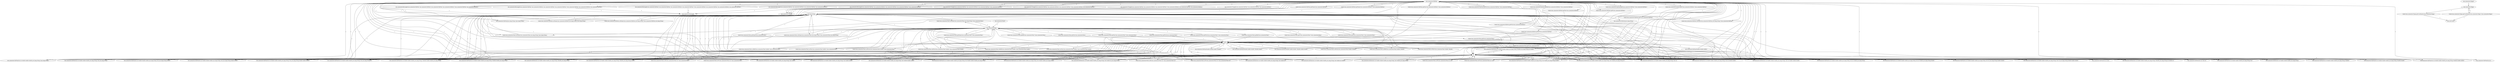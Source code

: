 digraph net{
"cmu.symonster.MyPoint"->"(static)cmu.symonster.MyPoint.getName(cmu.symonster.MyPoint )"[label="1"]
"cmu.symonster.MyPoint"->"(static)cmu.symonster.MyPoint.getName(cmu.symonster.MyPoint )(cmu.symonster.MyPoint )"[label="1"]
"cmu.symonster.MyPoint"->"(static)cmu.symonster.MyPoint.getPitch(cmu.symonster.MyPoint )"[label="1"]
"cmu.symonster.MyPoint"->"(static)cmu.symonster.MyPoint.getPitch(cmu.symonster.MyPoint )(cmu.symonster.MyPoint )"[label="1"]
"cmu.symonster.MyPoint"->"(static)cmu.symonster.MyPoint.getRoll(cmu.symonster.MyPoint )"[label="1"]
"cmu.symonster.MyPoint"->"(static)cmu.symonster.MyPoint.getRoll(cmu.symonster.MyPoint )(cmu.symonster.MyPoint )"[label="1"]
"cmu.symonster.MyPoint"->"(static)cmu.symonster.MyPoint.getX(cmu.symonster.MyPoint )"[label="1"]
"cmu.symonster.MyPoint"->"(static)cmu.symonster.MyPoint.getX(cmu.symonster.MyPoint )(cmu.symonster.MyPoint )"[label="1"]
"cmu.symonster.MyPoint"->"(static)cmu.symonster.MyPoint.getY(cmu.symonster.MyPoint )"[label="1"]
"cmu.symonster.MyPoint"->"(static)cmu.symonster.MyPoint.getY(cmu.symonster.MyPoint )(cmu.symonster.MyPoint )"[label="1"]
"cmu.symonster.MyPoint"->"(static)cmu.symonster.MyPoint.getYaw(cmu.symonster.MyPoint )"[label="1"]
"cmu.symonster.MyPoint"->"(static)cmu.symonster.MyPoint.getYaw(cmu.symonster.MyPoint )(cmu.symonster.MyPoint )"[label="1"]
"cmu.symonster.MyPoint"->"(static)cmu.symonster.MyPoint.setName(cmu.symonster.MyPoint java.lang.String )(cmu.symonster.MyPoint )"[label="1"]
"cmu.symonster.MyPoint"->"(static)cmu.symonster.MyPoint.setName(cmu.symonster.MyPoint java.lang.String )(cmu.symonster.MyPoint java.lang.String )"[label="1"]
"cmu.symonster.MyPoint"->"(static)cmu.symonster.MyPoint.setName(cmu.symonster.MyPoint java.lang.String )(java.lang.String )"[label="1"]
"cmu.symonster.MyPoint"->"cmu.symonster.Rectangle(cmu.symonster.MyPoint cmu.symonster.MyPoint cmu.symonster.MyPoint cmu.symonster.MyPoint )"[label="4"]
"cmu.symonster.MyPoint"->"cmu.symonster.Rectangle(cmu.symonster.MyPoint cmu.symonster.MyPoint cmu.symonster.MyPoint cmu.symonster.MyPoint )(cmu.symonster.MyPoint )"[label="4"]
"cmu.symonster.MyPoint"->"cmu.symonster.Rectangle(cmu.symonster.MyPoint cmu.symonster.MyPoint cmu.symonster.MyPoint cmu.symonster.MyPoint )(cmu.symonster.MyPoint cmu.symonster.MyPoint )"[label="4"]
"cmu.symonster.MyPoint"->"cmu.symonster.Rectangle(cmu.symonster.MyPoint cmu.symonster.MyPoint cmu.symonster.MyPoint cmu.symonster.MyPoint )(cmu.symonster.MyPoint cmu.symonster.MyPoint cmu.symonster.MyPoint )"[label="4"]
"cmu.symonster.MyPoint"->"cmu.symonster.Rectangle(cmu.symonster.MyPoint cmu.symonster.MyPoint cmu.symonster.MyPoint cmu.symonster.MyPoint )(cmu.symonster.MyPoint cmu.symonster.MyPoint cmu.symonster.MyPoint cmu.symonster.MyPoint )"[label="4"]
"cmu.symonster.MyPoint"->"cmu.symonster.Triangle(cmu.symonster.MyPoint cmu.symonster.MyPoint cmu.symonster.MyPoint )"[label="3"]
"cmu.symonster.MyPoint"->"cmu.symonster.Triangle(cmu.symonster.MyPoint cmu.symonster.MyPoint cmu.symonster.MyPoint )(cmu.symonster.MyPoint )"[label="3"]
"cmu.symonster.MyPoint"->"cmu.symonster.Triangle(cmu.symonster.MyPoint cmu.symonster.MyPoint cmu.symonster.MyPoint )(cmu.symonster.MyPoint cmu.symonster.MyPoint )"[label="3"]
"cmu.symonster.MyPoint"->"cmu.symonster.Triangle(cmu.symonster.MyPoint cmu.symonster.MyPoint cmu.symonster.MyPoint )(cmu.symonster.MyPoint cmu.symonster.MyPoint cmu.symonster.MyPoint )"[label="3"]
"cmu.symonster.Point"->"(static)cmu.symonster.Point.getName(cmu.symonster.Point )"[label="1"]
"cmu.symonster.Point"->"(static)cmu.symonster.Point.getName(cmu.symonster.Point )(cmu.symonster.Point )"[label="1"]
"cmu.symonster.Point"->"(static)cmu.symonster.Point.getPitch(cmu.symonster.Point )"[label="1"]
"cmu.symonster.Point"->"(static)cmu.symonster.Point.getPitch(cmu.symonster.Point )(cmu.symonster.Point )"[label="1"]
"cmu.symonster.Point"->"(static)cmu.symonster.Point.getRoll(cmu.symonster.Point )"[label="1"]
"cmu.symonster.Point"->"(static)cmu.symonster.Point.getRoll(cmu.symonster.Point )(cmu.symonster.Point )"[label="1"]
"cmu.symonster.Point"->"(static)cmu.symonster.Point.getX(cmu.symonster.Point )"[label="1"]
"cmu.symonster.Point"->"(static)cmu.symonster.Point.getX(cmu.symonster.Point )(cmu.symonster.Point )"[label="1"]
"cmu.symonster.Point"->"(static)cmu.symonster.Point.getY(cmu.symonster.Point )"[label="1"]
"cmu.symonster.Point"->"(static)cmu.symonster.Point.getY(cmu.symonster.Point )(cmu.symonster.Point )"[label="1"]
"cmu.symonster.Point"->"(static)cmu.symonster.Point.getYaw(cmu.symonster.Point )"[label="1"]
"cmu.symonster.Point"->"(static)cmu.symonster.Point.getYaw(cmu.symonster.Point )(cmu.symonster.Point )"[label="1"]
"cmu.symonster.Point"->"(static)cmu.symonster.Point.setName(cmu.symonster.Point java.lang.String )(cmu.symonster.Point )"[label="1"]
"cmu.symonster.Point"->"(static)cmu.symonster.Point.setName(cmu.symonster.Point java.lang.String )(cmu.symonster.Point java.lang.String )"[label="1"]
"cmu.symonster.Point"->"(static)cmu.symonster.Point.setName(cmu.symonster.Point java.lang.String )(java.lang.String )"[label="1"]
"cmu.symonster.Point"->"(static)cmu.symonster.Point.setPitch(cmu.symonster.Point double )(cmu.symonster.Point )"[label="1"]
"cmu.symonster.Point"->"(static)cmu.symonster.Point.setPitch(cmu.symonster.Point double )(cmu.symonster.Point double )"[label="1"]
"cmu.symonster.Point"->"(static)cmu.symonster.Point.setPitch(cmu.symonster.Point double )(double )"[label="1"]
"cmu.symonster.Point"->"(static)cmu.symonster.Point.setRoll(cmu.symonster.Point double )(cmu.symonster.Point )"[label="1"]
"cmu.symonster.Point"->"(static)cmu.symonster.Point.setRoll(cmu.symonster.Point double )(cmu.symonster.Point double )"[label="1"]
"cmu.symonster.Point"->"(static)cmu.symonster.Point.setRoll(cmu.symonster.Point double )(double )"[label="1"]
"cmu.symonster.Point"->"(static)cmu.symonster.Point.setX(cmu.symonster.Point int )(cmu.symonster.Point )"[label="1"]
"cmu.symonster.Point"->"(static)cmu.symonster.Point.setX(cmu.symonster.Point int )(cmu.symonster.Point int )"[label="1"]
"cmu.symonster.Point"->"(static)cmu.symonster.Point.setX(cmu.symonster.Point int )(int )"[label="1"]
"cmu.symonster.Point"->"(static)cmu.symonster.Point.setY(cmu.symonster.Point int )(cmu.symonster.Point )"[label="1"]
"cmu.symonster.Point"->"(static)cmu.symonster.Point.setY(cmu.symonster.Point int )(cmu.symonster.Point int )"[label="1"]
"cmu.symonster.Point"->"(static)cmu.symonster.Point.setY(cmu.symonster.Point int )(int )"[label="1"]
"cmu.symonster.Point"->"(static)cmu.symonster.Point.setYaw(cmu.symonster.Point double )(cmu.symonster.Point )"[label="1"]
"cmu.symonster.Point"->"(static)cmu.symonster.Point.setYaw(cmu.symonster.Point double )(cmu.symonster.Point double )"[label="1"]
"cmu.symonster.Point"->"(static)cmu.symonster.Point.setYaw(cmu.symonster.Point double )(double )"[label="1"]
"cmu.symonster.Shape"->"(static)cmu.symonster.Shape.getCoordinates(cmu.symonster.Shape )"[label="1"]
"cmu.symonster.Shape"->"(static)cmu.symonster.Shape.getCoordinates(cmu.symonster.Shape )(cmu.symonster.Shape )"[label="1"]
"double"->"(static)cmu.symonster.Point.setPitch(cmu.symonster.Point double )(cmu.symonster.Point )"[label="1"]
"double"->"(static)cmu.symonster.Point.setPitch(cmu.symonster.Point double )(cmu.symonster.Point double )"[label="1"]
"double"->"(static)cmu.symonster.Point.setPitch(cmu.symonster.Point double )(double )"[label="1"]
"double"->"(static)cmu.symonster.Point.setRoll(cmu.symonster.Point double )(cmu.symonster.Point )"[label="1"]
"double"->"(static)cmu.symonster.Point.setRoll(cmu.symonster.Point double )(cmu.symonster.Point double )"[label="1"]
"double"->"(static)cmu.symonster.Point.setRoll(cmu.symonster.Point double )(double )"[label="1"]
"double"->"(static)cmu.symonster.Point.setYaw(cmu.symonster.Point double )(cmu.symonster.Point )"[label="1"]
"double"->"(static)cmu.symonster.Point.setYaw(cmu.symonster.Point double )(cmu.symonster.Point double )"[label="1"]
"double"->"(static)cmu.symonster.Point.setYaw(cmu.symonster.Point double )(double )"[label="1"]
"double"->"cmu.symonster.MyPoint(double double double )"[label="3"]
"double"->"cmu.symonster.MyPoint(double double double )(double )"[label="3"]
"double"->"cmu.symonster.MyPoint(double double double )(double double )"[label="3"]
"double"->"cmu.symonster.MyPoint(double double double )(double double double )"[label="3"]
"double"->"cmu.symonster.MyPoint(int int double double double java.lang.String )"[label="3"]
"double"->"cmu.symonster.MyPoint(int int double double double java.lang.String )(double )"[label="3"]
"double"->"cmu.symonster.MyPoint(int int double double double java.lang.String )(double double )"[label="3"]
"double"->"cmu.symonster.MyPoint(int int double double double java.lang.String )(double double double )"[label="3"]
"double"->"cmu.symonster.MyPoint(int int double double double java.lang.String )(double double double java.lang.String )"[label="3"]
"double"->"cmu.symonster.MyPoint(int int double double double java.lang.String )(double double java.lang.String )"[label="3"]
"double"->"cmu.symonster.MyPoint(int int double double double java.lang.String )(double java.lang.String )"[label="3"]
"double"->"cmu.symonster.MyPoint(int int double double double java.lang.String )(double java.lang.String double )"[label="3"]
"double"->"cmu.symonster.MyPoint(int int double double double java.lang.String )(double java.lang.String int double )"[label="3"]
"double"->"cmu.symonster.MyPoint(int int double double double java.lang.String )(double java.lang.String int double int )"[label="3"]
"double"->"cmu.symonster.MyPoint(int int double double double java.lang.String )(int )"[label="3"]
"double"->"cmu.symonster.MyPoint(int int double double double java.lang.String )(int double )"[label="3"]
"double"->"cmu.symonster.MyPoint(int int double double double java.lang.String )(int double double )"[label="3"]
"double"->"cmu.symonster.MyPoint(int int double double double java.lang.String )(int double double double )"[label="3"]
"double"->"cmu.symonster.MyPoint(int int double double double java.lang.String )(int double double double java.lang.String )"[label="3"]
"double"->"cmu.symonster.MyPoint(int int double double double java.lang.String )(int double double java.lang.String )"[label="3"]
"double"->"cmu.symonster.MyPoint(int int double double double java.lang.String )(int double int )"[label="3"]
"double"->"cmu.symonster.MyPoint(int int double double double java.lang.String )(int double int double )"[label="3"]
"double"->"cmu.symonster.MyPoint(int int double double double java.lang.String )(int double int java.lang.String )"[label="3"]
"double"->"cmu.symonster.MyPoint(int int double double double java.lang.String )(int double java.lang.String )"[label="3"]
"double"->"cmu.symonster.MyPoint(int int double double double java.lang.String )(int double java.lang.String double )"[label="3"]
"double"->"cmu.symonster.MyPoint(int int double double double java.lang.String )(int double java.lang.String int )"[label="3"]
"double"->"cmu.symonster.MyPoint(int int double double double java.lang.String )(int int )"[label="3"]
"double"->"cmu.symonster.MyPoint(int int double double double java.lang.String )(int int double double )"[label="3"]
"double"->"cmu.symonster.MyPoint(int int double double double java.lang.String )(int int double double double )"[label="3"]
"double"->"cmu.symonster.MyPoint(int int double double double java.lang.String )(int int double java.lang.String )"[label="3"]
"double"->"cmu.symonster.MyPoint(int int double double double java.lang.String )(int int double java.lang.String double )"[label="3"]
"double"->"cmu.symonster.MyPoint(int int double double double java.lang.String )(int int java.lang.String double double )"[label="3"]
"double"->"cmu.symonster.MyPoint(int int double double double java.lang.String )(int int java.lang.String double double double )"[label="3"]
"double"->"cmu.symonster.MyPoint(int int double double double java.lang.String )(int java.lang.String )"[label="3"]
"double"->"cmu.symonster.MyPoint(int int double double double java.lang.String )(int java.lang.String double )"[label="3"]
"double"->"cmu.symonster.MyPoint(int int double double double java.lang.String )(int java.lang.String double double )"[label="3"]
"double"->"cmu.symonster.MyPoint(int int double double double java.lang.String )(int java.lang.String double double double )"[label="3"]
"double"->"cmu.symonster.MyPoint(int int double double double java.lang.String )(int java.lang.String int )"[label="3"]
"double"->"cmu.symonster.MyPoint(int int double double double java.lang.String )(java.lang.String )"[label="3"]
"int"->"(static)cmu.symonster.Point.setX(cmu.symonster.Point int )(cmu.symonster.Point )"[label="1"]
"int"->"(static)cmu.symonster.Point.setX(cmu.symonster.Point int )(cmu.symonster.Point int )"[label="1"]
"int"->"(static)cmu.symonster.Point.setX(cmu.symonster.Point int )(int )"[label="1"]
"int"->"(static)cmu.symonster.Point.setY(cmu.symonster.Point int )(cmu.symonster.Point )"[label="1"]
"int"->"(static)cmu.symonster.Point.setY(cmu.symonster.Point int )(cmu.symonster.Point int )"[label="1"]
"int"->"(static)cmu.symonster.Point.setY(cmu.symonster.Point int )(int )"[label="1"]
"int"->"cmu.symonster.MyPoint(int int )"[label="2"]
"int"->"cmu.symonster.MyPoint(int int )(int )"[label="2"]
"int"->"cmu.symonster.MyPoint(int int )(int int )"[label="2"]
"int"->"cmu.symonster.MyPoint(int int double double double java.lang.String )"[label="2"]
"int"->"cmu.symonster.MyPoint(int int double double double java.lang.String )(double )"[label="2"]
"int"->"cmu.symonster.MyPoint(int int double double double java.lang.String )(double double )"[label="2"]
"int"->"cmu.symonster.MyPoint(int int double double double java.lang.String )(double double double )"[label="2"]
"int"->"cmu.symonster.MyPoint(int int double double double java.lang.String )(double double double java.lang.String )"[label="2"]
"int"->"cmu.symonster.MyPoint(int int double double double java.lang.String )(double double java.lang.String )"[label="2"]
"int"->"cmu.symonster.MyPoint(int int double double double java.lang.String )(double java.lang.String )"[label="2"]
"int"->"cmu.symonster.MyPoint(int int double double double java.lang.String )(double java.lang.String double )"[label="2"]
"int"->"cmu.symonster.MyPoint(int int double double double java.lang.String )(double java.lang.String int double )"[label="2"]
"int"->"cmu.symonster.MyPoint(int int double double double java.lang.String )(double java.lang.String int double int )"[label="2"]
"int"->"cmu.symonster.MyPoint(int int double double double java.lang.String )(int )"[label="2"]
"int"->"cmu.symonster.MyPoint(int int double double double java.lang.String )(int double )"[label="2"]
"int"->"cmu.symonster.MyPoint(int int double double double java.lang.String )(int double double )"[label="2"]
"int"->"cmu.symonster.MyPoint(int int double double double java.lang.String )(int double double double )"[label="2"]
"int"->"cmu.symonster.MyPoint(int int double double double java.lang.String )(int double double double java.lang.String )"[label="2"]
"int"->"cmu.symonster.MyPoint(int int double double double java.lang.String )(int double double java.lang.String )"[label="2"]
"int"->"cmu.symonster.MyPoint(int int double double double java.lang.String )(int double int )"[label="2"]
"int"->"cmu.symonster.MyPoint(int int double double double java.lang.String )(int double int double )"[label="2"]
"int"->"cmu.symonster.MyPoint(int int double double double java.lang.String )(int double int java.lang.String )"[label="2"]
"int"->"cmu.symonster.MyPoint(int int double double double java.lang.String )(int double java.lang.String )"[label="2"]
"int"->"cmu.symonster.MyPoint(int int double double double java.lang.String )(int double java.lang.String double )"[label="2"]
"int"->"cmu.symonster.MyPoint(int int double double double java.lang.String )(int double java.lang.String int )"[label="2"]
"int"->"cmu.symonster.MyPoint(int int double double double java.lang.String )(int int )"[label="2"]
"int"->"cmu.symonster.MyPoint(int int double double double java.lang.String )(int int double double )"[label="2"]
"int"->"cmu.symonster.MyPoint(int int double double double java.lang.String )(int int double double double )"[label="2"]
"int"->"cmu.symonster.MyPoint(int int double double double java.lang.String )(int int double java.lang.String )"[label="2"]
"int"->"cmu.symonster.MyPoint(int int double double double java.lang.String )(int int double java.lang.String double )"[label="2"]
"int"->"cmu.symonster.MyPoint(int int double double double java.lang.String )(int int java.lang.String double double )"[label="2"]
"int"->"cmu.symonster.MyPoint(int int double double double java.lang.String )(int int java.lang.String double double double )"[label="2"]
"int"->"cmu.symonster.MyPoint(int int double double double java.lang.String )(int java.lang.String )"[label="2"]
"int"->"cmu.symonster.MyPoint(int int double double double java.lang.String )(int java.lang.String double )"[label="2"]
"int"->"cmu.symonster.MyPoint(int int double double double java.lang.String )(int java.lang.String double double )"[label="2"]
"int"->"cmu.symonster.MyPoint(int int double double double java.lang.String )(int java.lang.String double double double )"[label="2"]
"int"->"cmu.symonster.MyPoint(int int double double double java.lang.String )(int java.lang.String int )"[label="2"]
"int"->"cmu.symonster.MyPoint(int int double double double java.lang.String )(java.lang.String )"[label="2"]
"java.lang.String"->"(static)cmu.symonster.MyPoint.setName(cmu.symonster.MyPoint java.lang.String )(cmu.symonster.MyPoint )"[label="1"]
"java.lang.String"->"(static)cmu.symonster.MyPoint.setName(cmu.symonster.MyPoint java.lang.String )(cmu.symonster.MyPoint java.lang.String )"[label="1"]
"java.lang.String"->"(static)cmu.symonster.MyPoint.setName(cmu.symonster.MyPoint java.lang.String )(java.lang.String )"[label="1"]
"java.lang.String"->"(static)cmu.symonster.Point.setName(cmu.symonster.Point java.lang.String )(cmu.symonster.Point )"[label="1"]
"java.lang.String"->"(static)cmu.symonster.Point.setName(cmu.symonster.Point java.lang.String )(cmu.symonster.Point java.lang.String )"[label="1"]
"java.lang.String"->"(static)cmu.symonster.Point.setName(cmu.symonster.Point java.lang.String )(java.lang.String )"[label="1"]
"java.lang.String"->"cmu.symonster.MyPoint(int int double double double java.lang.String )"[label="1"]
"java.lang.String"->"cmu.symonster.MyPoint(int int double double double java.lang.String )(double )"[label="1"]
"java.lang.String"->"cmu.symonster.MyPoint(int int double double double java.lang.String )(double double )"[label="1"]
"java.lang.String"->"cmu.symonster.MyPoint(int int double double double java.lang.String )(double double double )"[label="1"]
"java.lang.String"->"cmu.symonster.MyPoint(int int double double double java.lang.String )(double double double java.lang.String )"[label="1"]
"java.lang.String"->"cmu.symonster.MyPoint(int int double double double java.lang.String )(double double java.lang.String )"[label="1"]
"java.lang.String"->"cmu.symonster.MyPoint(int int double double double java.lang.String )(double java.lang.String )"[label="1"]
"java.lang.String"->"cmu.symonster.MyPoint(int int double double double java.lang.String )(double java.lang.String double )"[label="1"]
"java.lang.String"->"cmu.symonster.MyPoint(int int double double double java.lang.String )(double java.lang.String int double )"[label="1"]
"java.lang.String"->"cmu.symonster.MyPoint(int int double double double java.lang.String )(double java.lang.String int double int )"[label="1"]
"java.lang.String"->"cmu.symonster.MyPoint(int int double double double java.lang.String )(int )"[label="1"]
"java.lang.String"->"cmu.symonster.MyPoint(int int double double double java.lang.String )(int double )"[label="1"]
"java.lang.String"->"cmu.symonster.MyPoint(int int double double double java.lang.String )(int double double )"[label="1"]
"java.lang.String"->"cmu.symonster.MyPoint(int int double double double java.lang.String )(int double double double )"[label="1"]
"java.lang.String"->"cmu.symonster.MyPoint(int int double double double java.lang.String )(int double double double java.lang.String )"[label="1"]
"java.lang.String"->"cmu.symonster.MyPoint(int int double double double java.lang.String )(int double double java.lang.String )"[label="1"]
"java.lang.String"->"cmu.symonster.MyPoint(int int double double double java.lang.String )(int double int )"[label="1"]
"java.lang.String"->"cmu.symonster.MyPoint(int int double double double java.lang.String )(int double int double )"[label="1"]
"java.lang.String"->"cmu.symonster.MyPoint(int int double double double java.lang.String )(int double int java.lang.String )"[label="1"]
"java.lang.String"->"cmu.symonster.MyPoint(int int double double double java.lang.String )(int double java.lang.String )"[label="1"]
"java.lang.String"->"cmu.symonster.MyPoint(int int double double double java.lang.String )(int double java.lang.String double )"[label="1"]
"java.lang.String"->"cmu.symonster.MyPoint(int int double double double java.lang.String )(int double java.lang.String int )"[label="1"]
"java.lang.String"->"cmu.symonster.MyPoint(int int double double double java.lang.String )(int int )"[label="1"]
"java.lang.String"->"cmu.symonster.MyPoint(int int double double double java.lang.String )(int int double double )"[label="1"]
"java.lang.String"->"cmu.symonster.MyPoint(int int double double double java.lang.String )(int int double double double )"[label="1"]
"java.lang.String"->"cmu.symonster.MyPoint(int int double double double java.lang.String )(int int double java.lang.String )"[label="1"]
"java.lang.String"->"cmu.symonster.MyPoint(int int double double double java.lang.String )(int int double java.lang.String double )"[label="1"]
"java.lang.String"->"cmu.symonster.MyPoint(int int double double double java.lang.String )(int int java.lang.String double double )"[label="1"]
"java.lang.String"->"cmu.symonster.MyPoint(int int double double double java.lang.String )(int int java.lang.String double double double )"[label="1"]
"java.lang.String"->"cmu.symonster.MyPoint(int int double double double java.lang.String )(int java.lang.String )"[label="1"]
"java.lang.String"->"cmu.symonster.MyPoint(int int double double double java.lang.String )(int java.lang.String double )"[label="1"]
"java.lang.String"->"cmu.symonster.MyPoint(int int double double double java.lang.String )(int java.lang.String double double )"[label="1"]
"java.lang.String"->"cmu.symonster.MyPoint(int int double double double java.lang.String )(int java.lang.String double double double )"[label="1"]
"java.lang.String"->"cmu.symonster.MyPoint(int int double double double java.lang.String )(int java.lang.String int )"[label="1"]
"java.lang.String"->"cmu.symonster.MyPoint(int int double double double java.lang.String )(java.lang.String )"[label="1"]
"java.lang.String"->"cmu.symonster.MyPoint(java.lang.String )"[label="1"]
"java.lang.String"->"cmu.symonster.MyPoint(java.lang.String )(java.lang.String )"[label="1"]
"(static)cmu.symonster.MyPoint.getName(cmu.symonster.MyPoint )"->"java.lang.String"[label="1"]
"(static)cmu.symonster.MyPoint.getName(cmu.symonster.MyPoint )(cmu.symonster.MyPoint )"->"cmu.symonster.MyPoint"[label="1"]
"(static)cmu.symonster.MyPoint.getName(cmu.symonster.MyPoint )(cmu.symonster.MyPoint )"->"java.lang.String"[label="1"]
"(static)cmu.symonster.MyPoint.getPitch(cmu.symonster.MyPoint )"->"double"[label="1"]
"(static)cmu.symonster.MyPoint.getPitch(cmu.symonster.MyPoint )(cmu.symonster.MyPoint )"->"cmu.symonster.MyPoint"[label="1"]
"(static)cmu.symonster.MyPoint.getPitch(cmu.symonster.MyPoint )(cmu.symonster.MyPoint )"->"double"[label="1"]
"(static)cmu.symonster.MyPoint.getRoll(cmu.symonster.MyPoint )"->"double"[label="1"]
"(static)cmu.symonster.MyPoint.getRoll(cmu.symonster.MyPoint )(cmu.symonster.MyPoint )"->"cmu.symonster.MyPoint"[label="1"]
"(static)cmu.symonster.MyPoint.getRoll(cmu.symonster.MyPoint )(cmu.symonster.MyPoint )"->"double"[label="1"]
"(static)cmu.symonster.MyPoint.getX(cmu.symonster.MyPoint )"->"int"[label="1"]
"(static)cmu.symonster.MyPoint.getX(cmu.symonster.MyPoint )(cmu.symonster.MyPoint )"->"cmu.symonster.MyPoint"[label="1"]
"(static)cmu.symonster.MyPoint.getX(cmu.symonster.MyPoint )(cmu.symonster.MyPoint )"->"int"[label="1"]
"(static)cmu.symonster.MyPoint.getY(cmu.symonster.MyPoint )"->"int"[label="1"]
"(static)cmu.symonster.MyPoint.getY(cmu.symonster.MyPoint )(cmu.symonster.MyPoint )"->"cmu.symonster.MyPoint"[label="1"]
"(static)cmu.symonster.MyPoint.getY(cmu.symonster.MyPoint )(cmu.symonster.MyPoint )"->"int"[label="1"]
"(static)cmu.symonster.MyPoint.getYaw(cmu.symonster.MyPoint )"->"double"[label="1"]
"(static)cmu.symonster.MyPoint.getYaw(cmu.symonster.MyPoint )(cmu.symonster.MyPoint )"->"cmu.symonster.MyPoint"[label="1"]
"(static)cmu.symonster.MyPoint.getYaw(cmu.symonster.MyPoint )(cmu.symonster.MyPoint )"->"double"[label="1"]
"(static)cmu.symonster.MyPoint.setName(cmu.symonster.MyPoint java.lang.String )(cmu.symonster.MyPoint )"->"cmu.symonster.MyPoint"[label="1"]
"(static)cmu.symonster.MyPoint.setName(cmu.symonster.MyPoint java.lang.String )(cmu.symonster.MyPoint java.lang.String )"->"cmu.symonster.MyPoint"[label="1"]
"(static)cmu.symonster.MyPoint.setName(cmu.symonster.MyPoint java.lang.String )(cmu.symonster.MyPoint java.lang.String )"->"java.lang.String"[label="1"]
"(static)cmu.symonster.MyPoint.setName(cmu.symonster.MyPoint java.lang.String )(java.lang.String )"->"java.lang.String"[label="1"]
"(static)cmu.symonster.Point.getName(cmu.symonster.Point )"->"java.lang.String"[label="1"]
"(static)cmu.symonster.Point.getName(cmu.symonster.Point )(cmu.symonster.Point )"->"cmu.symonster.Point"[label="1"]
"(static)cmu.symonster.Point.getName(cmu.symonster.Point )(cmu.symonster.Point )"->"java.lang.String"[label="1"]
"(static)cmu.symonster.Point.getPitch(cmu.symonster.Point )"->"double"[label="1"]
"(static)cmu.symonster.Point.getPitch(cmu.symonster.Point )(cmu.symonster.Point )"->"cmu.symonster.Point"[label="1"]
"(static)cmu.symonster.Point.getPitch(cmu.symonster.Point )(cmu.symonster.Point )"->"double"[label="1"]
"(static)cmu.symonster.Point.getRoll(cmu.symonster.Point )"->"double"[label="1"]
"(static)cmu.symonster.Point.getRoll(cmu.symonster.Point )(cmu.symonster.Point )"->"cmu.symonster.Point"[label="1"]
"(static)cmu.symonster.Point.getRoll(cmu.symonster.Point )(cmu.symonster.Point )"->"double"[label="1"]
"(static)cmu.symonster.Point.getX(cmu.symonster.Point )"->"int"[label="1"]
"(static)cmu.symonster.Point.getX(cmu.symonster.Point )(cmu.symonster.Point )"->"cmu.symonster.Point"[label="1"]
"(static)cmu.symonster.Point.getX(cmu.symonster.Point )(cmu.symonster.Point )"->"int"[label="1"]
"(static)cmu.symonster.Point.getY(cmu.symonster.Point )"->"int"[label="1"]
"(static)cmu.symonster.Point.getY(cmu.symonster.Point )(cmu.symonster.Point )"->"cmu.symonster.Point"[label="1"]
"(static)cmu.symonster.Point.getY(cmu.symonster.Point )(cmu.symonster.Point )"->"int"[label="1"]
"(static)cmu.symonster.Point.getYaw(cmu.symonster.Point )"->"double"[label="1"]
"(static)cmu.symonster.Point.getYaw(cmu.symonster.Point )(cmu.symonster.Point )"->"cmu.symonster.Point"[label="1"]
"(static)cmu.symonster.Point.getYaw(cmu.symonster.Point )(cmu.symonster.Point )"->"double"[label="1"]
"(static)cmu.symonster.Point.setName(cmu.symonster.Point java.lang.String )(cmu.symonster.Point )"->"cmu.symonster.Point"[label="1"]
"(static)cmu.symonster.Point.setName(cmu.symonster.Point java.lang.String )(cmu.symonster.Point java.lang.String )"->"cmu.symonster.Point"[label="1"]
"(static)cmu.symonster.Point.setName(cmu.symonster.Point java.lang.String )(cmu.symonster.Point java.lang.String )"->"java.lang.String"[label="1"]
"(static)cmu.symonster.Point.setName(cmu.symonster.Point java.lang.String )(java.lang.String )"->"java.lang.String"[label="1"]
"(static)cmu.symonster.Point.setPitch(cmu.symonster.Point double )(cmu.symonster.Point )"->"cmu.symonster.Point"[label="1"]
"(static)cmu.symonster.Point.setPitch(cmu.symonster.Point double )(cmu.symonster.Point double )"->"cmu.symonster.Point"[label="1"]
"(static)cmu.symonster.Point.setPitch(cmu.symonster.Point double )(cmu.symonster.Point double )"->"double"[label="1"]
"(static)cmu.symonster.Point.setPitch(cmu.symonster.Point double )(double )"->"double"[label="1"]
"(static)cmu.symonster.Point.setRoll(cmu.symonster.Point double )(cmu.symonster.Point )"->"cmu.symonster.Point"[label="1"]
"(static)cmu.symonster.Point.setRoll(cmu.symonster.Point double )(cmu.symonster.Point double )"->"cmu.symonster.Point"[label="1"]
"(static)cmu.symonster.Point.setRoll(cmu.symonster.Point double )(cmu.symonster.Point double )"->"double"[label="1"]
"(static)cmu.symonster.Point.setRoll(cmu.symonster.Point double )(double )"->"double"[label="1"]
"(static)cmu.symonster.Point.setX(cmu.symonster.Point int )(cmu.symonster.Point )"->"cmu.symonster.Point"[label="1"]
"(static)cmu.symonster.Point.setX(cmu.symonster.Point int )(cmu.symonster.Point int )"->"cmu.symonster.Point"[label="1"]
"(static)cmu.symonster.Point.setX(cmu.symonster.Point int )(cmu.symonster.Point int )"->"int"[label="1"]
"(static)cmu.symonster.Point.setX(cmu.symonster.Point int )(int )"->"int"[label="1"]
"(static)cmu.symonster.Point.setY(cmu.symonster.Point int )(cmu.symonster.Point )"->"cmu.symonster.Point"[label="1"]
"(static)cmu.symonster.Point.setY(cmu.symonster.Point int )(cmu.symonster.Point int )"->"cmu.symonster.Point"[label="1"]
"(static)cmu.symonster.Point.setY(cmu.symonster.Point int )(cmu.symonster.Point int )"->"int"[label="1"]
"(static)cmu.symonster.Point.setY(cmu.symonster.Point int )(int )"->"int"[label="1"]
"(static)cmu.symonster.Point.setYaw(cmu.symonster.Point double )(cmu.symonster.Point )"->"cmu.symonster.Point"[label="1"]
"(static)cmu.symonster.Point.setYaw(cmu.symonster.Point double )(cmu.symonster.Point double )"->"cmu.symonster.Point"[label="1"]
"(static)cmu.symonster.Point.setYaw(cmu.symonster.Point double )(cmu.symonster.Point double )"->"double"[label="1"]
"(static)cmu.symonster.Point.setYaw(cmu.symonster.Point double )(double )"->"double"[label="1"]
"(static)cmu.symonster.Shape.getCoordinates(cmu.symonster.Shape )"->"java.util.Vector"[label="1"]
"(static)cmu.symonster.Shape.getCoordinates(cmu.symonster.Shape )(cmu.symonster.Shape )"->"cmu.symonster.Shape"[label="1"]
"(static)cmu.symonster.Shape.getCoordinates(cmu.symonster.Shape )(cmu.symonster.Shape )"->"java.util.Vector"[label="1"]
"cmu.symonster.MyPoint(double double double )"->"cmu.symonster.MyPoint"[label="1"]
"cmu.symonster.MyPoint(double double double )(double )"->"cmu.symonster.MyPoint"[label="1"]
"cmu.symonster.MyPoint(double double double )(double )"->"double"[label="1"]
"cmu.symonster.MyPoint(double double double )(double double )"->"cmu.symonster.MyPoint"[label="1"]
"cmu.symonster.MyPoint(double double double )(double double )"->"double"[label="2"]
"cmu.symonster.MyPoint(double double double )(double double double )"->"cmu.symonster.MyPoint"[label="1"]
"cmu.symonster.MyPoint(double double double )(double double double )"->"double"[label="3"]
"cmu.symonster.MyPoint(int int )"->"cmu.symonster.MyPoint"[label="1"]
"cmu.symonster.MyPoint(int int )(int )"->"cmu.symonster.MyPoint"[label="1"]
"cmu.symonster.MyPoint(int int )(int )"->"int"[label="1"]
"cmu.symonster.MyPoint(int int )(int int )"->"cmu.symonster.MyPoint"[label="1"]
"cmu.symonster.MyPoint(int int )(int int )"->"int"[label="2"]
"cmu.symonster.MyPoint(int int double double double java.lang.String )"->"cmu.symonster.MyPoint"[label="1"]
"cmu.symonster.MyPoint(int int double double double java.lang.String )(double )"->"cmu.symonster.MyPoint"[label="1"]
"cmu.symonster.MyPoint(int int double double double java.lang.String )(double )"->"double"[label="1"]
"cmu.symonster.MyPoint(int int double double double java.lang.String )(double double )"->"cmu.symonster.MyPoint"[label="1"]
"cmu.symonster.MyPoint(int int double double double java.lang.String )(double double )"->"double"[label="2"]
"cmu.symonster.MyPoint(int int double double double java.lang.String )(double double double )"->"cmu.symonster.MyPoint"[label="1"]
"cmu.symonster.MyPoint(int int double double double java.lang.String )(double double double )"->"double"[label="3"]
"cmu.symonster.MyPoint(int int double double double java.lang.String )(double double double java.lang.String )"->"cmu.symonster.MyPoint"[label="1"]
"cmu.symonster.MyPoint(int int double double double java.lang.String )(double double double java.lang.String )"->"double"[label="3"]
"cmu.symonster.MyPoint(int int double double double java.lang.String )(double double double java.lang.String )"->"java.lang.String"[label="1"]
"cmu.symonster.MyPoint(int int double double double java.lang.String )(double double java.lang.String )"->"cmu.symonster.MyPoint"[label="1"]
"cmu.symonster.MyPoint(int int double double double java.lang.String )(double double java.lang.String )"->"double"[label="2"]
"cmu.symonster.MyPoint(int int double double double java.lang.String )(double double java.lang.String )"->"java.lang.String"[label="1"]
"cmu.symonster.MyPoint(int int double double double java.lang.String )(double java.lang.String )"->"cmu.symonster.MyPoint"[label="1"]
"cmu.symonster.MyPoint(int int double double double java.lang.String )(double java.lang.String )"->"double"[label="1"]
"cmu.symonster.MyPoint(int int double double double java.lang.String )(double java.lang.String )"->"java.lang.String"[label="1"]
"cmu.symonster.MyPoint(int int double double double java.lang.String )(double java.lang.String double )"->"cmu.symonster.MyPoint"[label="1"]
"cmu.symonster.MyPoint(int int double double double java.lang.String )(double java.lang.String double )"->"double"[label="2"]
"cmu.symonster.MyPoint(int int double double double java.lang.String )(double java.lang.String double )"->"java.lang.String"[label="1"]
"cmu.symonster.MyPoint(int int double double double java.lang.String )(double java.lang.String int double )"->"cmu.symonster.MyPoint"[label="1"]
"cmu.symonster.MyPoint(int int double double double java.lang.String )(double java.lang.String int double )"->"double"[label="2"]
"cmu.symonster.MyPoint(int int double double double java.lang.String )(double java.lang.String int double )"->"int"[label="1"]
"cmu.symonster.MyPoint(int int double double double java.lang.String )(double java.lang.String int double )"->"java.lang.String"[label="1"]
"cmu.symonster.MyPoint(int int double double double java.lang.String )(double java.lang.String int double int )"->"cmu.symonster.MyPoint"[label="1"]
"cmu.symonster.MyPoint(int int double double double java.lang.String )(double java.lang.String int double int )"->"double"[label="2"]
"cmu.symonster.MyPoint(int int double double double java.lang.String )(double java.lang.String int double int )"->"int"[label="2"]
"cmu.symonster.MyPoint(int int double double double java.lang.String )(double java.lang.String int double int )"->"java.lang.String"[label="1"]
"cmu.symonster.MyPoint(int int double double double java.lang.String )(int )"->"cmu.symonster.MyPoint"[label="1"]
"cmu.symonster.MyPoint(int int double double double java.lang.String )(int )"->"int"[label="1"]
"cmu.symonster.MyPoint(int int double double double java.lang.String )(int double )"->"cmu.symonster.MyPoint"[label="1"]
"cmu.symonster.MyPoint(int int double double double java.lang.String )(int double )"->"double"[label="1"]
"cmu.symonster.MyPoint(int int double double double java.lang.String )(int double )"->"int"[label="1"]
"cmu.symonster.MyPoint(int int double double double java.lang.String )(int double double )"->"cmu.symonster.MyPoint"[label="1"]
"cmu.symonster.MyPoint(int int double double double java.lang.String )(int double double )"->"double"[label="2"]
"cmu.symonster.MyPoint(int int double double double java.lang.String )(int double double )"->"int"[label="1"]
"cmu.symonster.MyPoint(int int double double double java.lang.String )(int double double double )"->"cmu.symonster.MyPoint"[label="1"]
"cmu.symonster.MyPoint(int int double double double java.lang.String )(int double double double )"->"double"[label="3"]
"cmu.symonster.MyPoint(int int double double double java.lang.String )(int double double double )"->"int"[label="1"]
"cmu.symonster.MyPoint(int int double double double java.lang.String )(int double double double java.lang.String )"->"cmu.symonster.MyPoint"[label="1"]
"cmu.symonster.MyPoint(int int double double double java.lang.String )(int double double double java.lang.String )"->"double"[label="3"]
"cmu.symonster.MyPoint(int int double double double java.lang.String )(int double double double java.lang.String )"->"int"[label="1"]
"cmu.symonster.MyPoint(int int double double double java.lang.String )(int double double double java.lang.String )"->"java.lang.String"[label="1"]
"cmu.symonster.MyPoint(int int double double double java.lang.String )(int double double java.lang.String )"->"cmu.symonster.MyPoint"[label="1"]
"cmu.symonster.MyPoint(int int double double double java.lang.String )(int double double java.lang.String )"->"double"[label="2"]
"cmu.symonster.MyPoint(int int double double double java.lang.String )(int double double java.lang.String )"->"int"[label="1"]
"cmu.symonster.MyPoint(int int double double double java.lang.String )(int double double java.lang.String )"->"java.lang.String"[label="1"]
"cmu.symonster.MyPoint(int int double double double java.lang.String )(int double int )"->"cmu.symonster.MyPoint"[label="1"]
"cmu.symonster.MyPoint(int int double double double java.lang.String )(int double int )"->"double"[label="1"]
"cmu.symonster.MyPoint(int int double double double java.lang.String )(int double int )"->"int"[label="2"]
"cmu.symonster.MyPoint(int int double double double java.lang.String )(int double int double )"->"cmu.symonster.MyPoint"[label="1"]
"cmu.symonster.MyPoint(int int double double double java.lang.String )(int double int double )"->"double"[label="2"]
"cmu.symonster.MyPoint(int int double double double java.lang.String )(int double int double )"->"int"[label="2"]
"cmu.symonster.MyPoint(int int double double double java.lang.String )(int double int java.lang.String )"->"cmu.symonster.MyPoint"[label="1"]
"cmu.symonster.MyPoint(int int double double double java.lang.String )(int double int java.lang.String )"->"double"[label="1"]
"cmu.symonster.MyPoint(int int double double double java.lang.String )(int double int java.lang.String )"->"int"[label="2"]
"cmu.symonster.MyPoint(int int double double double java.lang.String )(int double int java.lang.String )"->"java.lang.String"[label="1"]
"cmu.symonster.MyPoint(int int double double double java.lang.String )(int double java.lang.String )"->"cmu.symonster.MyPoint"[label="1"]
"cmu.symonster.MyPoint(int int double double double java.lang.String )(int double java.lang.String )"->"double"[label="1"]
"cmu.symonster.MyPoint(int int double double double java.lang.String )(int double java.lang.String )"->"int"[label="1"]
"cmu.symonster.MyPoint(int int double double double java.lang.String )(int double java.lang.String )"->"java.lang.String"[label="1"]
"cmu.symonster.MyPoint(int int double double double java.lang.String )(int double java.lang.String double )"->"cmu.symonster.MyPoint"[label="1"]
"cmu.symonster.MyPoint(int int double double double java.lang.String )(int double java.lang.String double )"->"double"[label="2"]
"cmu.symonster.MyPoint(int int double double double java.lang.String )(int double java.lang.String double )"->"int"[label="1"]
"cmu.symonster.MyPoint(int int double double double java.lang.String )(int double java.lang.String double )"->"java.lang.String"[label="1"]
"cmu.symonster.MyPoint(int int double double double java.lang.String )(int double java.lang.String int )"->"cmu.symonster.MyPoint"[label="1"]
"cmu.symonster.MyPoint(int int double double double java.lang.String )(int double java.lang.String int )"->"double"[label="1"]
"cmu.symonster.MyPoint(int int double double double java.lang.String )(int double java.lang.String int )"->"int"[label="2"]
"cmu.symonster.MyPoint(int int double double double java.lang.String )(int double java.lang.String int )"->"java.lang.String"[label="1"]
"cmu.symonster.MyPoint(int int double double double java.lang.String )(int int )"->"cmu.symonster.MyPoint"[label="1"]
"cmu.symonster.MyPoint(int int double double double java.lang.String )(int int )"->"int"[label="2"]
"cmu.symonster.MyPoint(int int double double double java.lang.String )(int int double double )"->"cmu.symonster.MyPoint"[label="1"]
"cmu.symonster.MyPoint(int int double double double java.lang.String )(int int double double )"->"double"[label="2"]
"cmu.symonster.MyPoint(int int double double double java.lang.String )(int int double double )"->"int"[label="2"]
"cmu.symonster.MyPoint(int int double double double java.lang.String )(int int double double double )"->"cmu.symonster.MyPoint"[label="1"]
"cmu.symonster.MyPoint(int int double double double java.lang.String )(int int double double double )"->"double"[label="3"]
"cmu.symonster.MyPoint(int int double double double java.lang.String )(int int double double double )"->"int"[label="2"]
"cmu.symonster.MyPoint(int int double double double java.lang.String )(int int double java.lang.String )"->"cmu.symonster.MyPoint"[label="1"]
"cmu.symonster.MyPoint(int int double double double java.lang.String )(int int double java.lang.String )"->"double"[label="1"]
"cmu.symonster.MyPoint(int int double double double java.lang.String )(int int double java.lang.String )"->"int"[label="2"]
"cmu.symonster.MyPoint(int int double double double java.lang.String )(int int double java.lang.String )"->"java.lang.String"[label="1"]
"cmu.symonster.MyPoint(int int double double double java.lang.String )(int int double java.lang.String double )"->"cmu.symonster.MyPoint"[label="1"]
"cmu.symonster.MyPoint(int int double double double java.lang.String )(int int double java.lang.String double )"->"double"[label="2"]
"cmu.symonster.MyPoint(int int double double double java.lang.String )(int int double java.lang.String double )"->"int"[label="2"]
"cmu.symonster.MyPoint(int int double double double java.lang.String )(int int double java.lang.String double )"->"java.lang.String"[label="1"]
"cmu.symonster.MyPoint(int int double double double java.lang.String )(int int java.lang.String double double )"->"cmu.symonster.MyPoint"[label="1"]
"cmu.symonster.MyPoint(int int double double double java.lang.String )(int int java.lang.String double double )"->"double"[label="2"]
"cmu.symonster.MyPoint(int int double double double java.lang.String )(int int java.lang.String double double )"->"int"[label="2"]
"cmu.symonster.MyPoint(int int double double double java.lang.String )(int int java.lang.String double double )"->"java.lang.String"[label="1"]
"cmu.symonster.MyPoint(int int double double double java.lang.String )(int int java.lang.String double double double )"->"cmu.symonster.MyPoint"[label="1"]
"cmu.symonster.MyPoint(int int double double double java.lang.String )(int int java.lang.String double double double )"->"double"[label="3"]
"cmu.symonster.MyPoint(int int double double double java.lang.String )(int int java.lang.String double double double )"->"int"[label="2"]
"cmu.symonster.MyPoint(int int double double double java.lang.String )(int int java.lang.String double double double )"->"java.lang.String"[label="1"]
"cmu.symonster.MyPoint(int int double double double java.lang.String )(int java.lang.String )"->"cmu.symonster.MyPoint"[label="1"]
"cmu.symonster.MyPoint(int int double double double java.lang.String )(int java.lang.String )"->"int"[label="1"]
"cmu.symonster.MyPoint(int int double double double java.lang.String )(int java.lang.String )"->"java.lang.String"[label="1"]
"cmu.symonster.MyPoint(int int double double double java.lang.String )(int java.lang.String double )"->"cmu.symonster.MyPoint"[label="1"]
"cmu.symonster.MyPoint(int int double double double java.lang.String )(int java.lang.String double )"->"double"[label="1"]
"cmu.symonster.MyPoint(int int double double double java.lang.String )(int java.lang.String double )"->"int"[label="1"]
"cmu.symonster.MyPoint(int int double double double java.lang.String )(int java.lang.String double )"->"java.lang.String"[label="1"]
"cmu.symonster.MyPoint(int int double double double java.lang.String )(int java.lang.String double double )"->"cmu.symonster.MyPoint"[label="1"]
"cmu.symonster.MyPoint(int int double double double java.lang.String )(int java.lang.String double double )"->"double"[label="2"]
"cmu.symonster.MyPoint(int int double double double java.lang.String )(int java.lang.String double double )"->"int"[label="1"]
"cmu.symonster.MyPoint(int int double double double java.lang.String )(int java.lang.String double double )"->"java.lang.String"[label="1"]
"cmu.symonster.MyPoint(int int double double double java.lang.String )(int java.lang.String double double double )"->"cmu.symonster.MyPoint"[label="1"]
"cmu.symonster.MyPoint(int int double double double java.lang.String )(int java.lang.String double double double )"->"double"[label="3"]
"cmu.symonster.MyPoint(int int double double double java.lang.String )(int java.lang.String double double double )"->"int"[label="1"]
"cmu.symonster.MyPoint(int int double double double java.lang.String )(int java.lang.String double double double )"->"java.lang.String"[label="1"]
"cmu.symonster.MyPoint(int int double double double java.lang.String )(int java.lang.String int )"->"cmu.symonster.MyPoint"[label="1"]
"cmu.symonster.MyPoint(int int double double double java.lang.String )(int java.lang.String int )"->"int"[label="2"]
"cmu.symonster.MyPoint(int int double double double java.lang.String )(int java.lang.String int )"->"java.lang.String"[label="1"]
"cmu.symonster.MyPoint(int int double double double java.lang.String )(java.lang.String )"->"cmu.symonster.MyPoint"[label="1"]
"cmu.symonster.MyPoint(int int double double double java.lang.String )(java.lang.String )"->"java.lang.String"[label="1"]
"cmu.symonster.MyPoint(java.lang.String )"->"cmu.symonster.MyPoint"[label="1"]
"cmu.symonster.MyPoint(java.lang.String )(java.lang.String )"->"cmu.symonster.MyPoint"[label="1"]
"cmu.symonster.MyPoint(java.lang.String )(java.lang.String )"->"java.lang.String"[label="1"]
"cmu.symonster.Point()"->"cmu.symonster.Point"[label="1"]
"cmu.symonster.Rectangle(cmu.symonster.MyPoint cmu.symonster.MyPoint cmu.symonster.MyPoint cmu.symonster.MyPoint )"->"cmu.symonster.Rectangle"[label="1"]
"cmu.symonster.Rectangle(cmu.symonster.MyPoint cmu.symonster.MyPoint cmu.symonster.MyPoint cmu.symonster.MyPoint )(cmu.symonster.MyPoint )"->"cmu.symonster.MyPoint"[label="1"]
"cmu.symonster.Rectangle(cmu.symonster.MyPoint cmu.symonster.MyPoint cmu.symonster.MyPoint cmu.symonster.MyPoint )(cmu.symonster.MyPoint )"->"cmu.symonster.Rectangle"[label="1"]
"cmu.symonster.Rectangle(cmu.symonster.MyPoint cmu.symonster.MyPoint cmu.symonster.MyPoint cmu.symonster.MyPoint )(cmu.symonster.MyPoint cmu.symonster.MyPoint )"->"cmu.symonster.MyPoint"[label="2"]
"cmu.symonster.Rectangle(cmu.symonster.MyPoint cmu.symonster.MyPoint cmu.symonster.MyPoint cmu.symonster.MyPoint )(cmu.symonster.MyPoint cmu.symonster.MyPoint )"->"cmu.symonster.Rectangle"[label="1"]
"cmu.symonster.Rectangle(cmu.symonster.MyPoint cmu.symonster.MyPoint cmu.symonster.MyPoint cmu.symonster.MyPoint )(cmu.symonster.MyPoint cmu.symonster.MyPoint cmu.symonster.MyPoint )"->"cmu.symonster.MyPoint"[label="3"]
"cmu.symonster.Rectangle(cmu.symonster.MyPoint cmu.symonster.MyPoint cmu.symonster.MyPoint cmu.symonster.MyPoint )(cmu.symonster.MyPoint cmu.symonster.MyPoint cmu.symonster.MyPoint )"->"cmu.symonster.Rectangle"[label="1"]
"cmu.symonster.Rectangle(cmu.symonster.MyPoint cmu.symonster.MyPoint cmu.symonster.MyPoint cmu.symonster.MyPoint )(cmu.symonster.MyPoint cmu.symonster.MyPoint cmu.symonster.MyPoint cmu.symonster.MyPoint )"->"cmu.symonster.MyPoint"[label="4"]
"cmu.symonster.Rectangle(cmu.symonster.MyPoint cmu.symonster.MyPoint cmu.symonster.MyPoint cmu.symonster.MyPoint )(cmu.symonster.MyPoint cmu.symonster.MyPoint cmu.symonster.MyPoint cmu.symonster.MyPoint )"->"cmu.symonster.Rectangle"[label="1"]
"cmu.symonster.Shape()"->"cmu.symonster.Shape"[label="1"]
"cmu.symonster.Triangle(cmu.symonster.MyPoint cmu.symonster.MyPoint cmu.symonster.MyPoint )"->"cmu.symonster.Triangle"[label="1"]
"cmu.symonster.Triangle(cmu.symonster.MyPoint cmu.symonster.MyPoint cmu.symonster.MyPoint )(cmu.symonster.MyPoint )"->"cmu.symonster.MyPoint"[label="1"]
"cmu.symonster.Triangle(cmu.symonster.MyPoint cmu.symonster.MyPoint cmu.symonster.MyPoint )(cmu.symonster.MyPoint )"->"cmu.symonster.Triangle"[label="1"]
"cmu.symonster.Triangle(cmu.symonster.MyPoint cmu.symonster.MyPoint cmu.symonster.MyPoint )(cmu.symonster.MyPoint cmu.symonster.MyPoint )"->"cmu.symonster.MyPoint"[label="2"]
"cmu.symonster.Triangle(cmu.symonster.MyPoint cmu.symonster.MyPoint cmu.symonster.MyPoint )(cmu.symonster.MyPoint cmu.symonster.MyPoint )"->"cmu.symonster.Triangle"[label="1"]
"cmu.symonster.Triangle(cmu.symonster.MyPoint cmu.symonster.MyPoint cmu.symonster.MyPoint )(cmu.symonster.MyPoint cmu.symonster.MyPoint cmu.symonster.MyPoint )"->"cmu.symonster.MyPoint"[label="3"]
"cmu.symonster.Triangle(cmu.symonster.MyPoint cmu.symonster.MyPoint cmu.symonster.MyPoint )(cmu.symonster.MyPoint cmu.symonster.MyPoint cmu.symonster.MyPoint )"->"cmu.symonster.Triangle"[label="1"]
}
